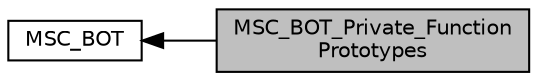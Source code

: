 digraph "MSC_BOT_Private_FunctionPrototypes"
{
  edge [fontname="Helvetica",fontsize="10",labelfontname="Helvetica",labelfontsize="10"];
  node [fontname="Helvetica",fontsize="10",shape=record];
  rankdir=LR;
  Node1 [label="MSC_BOT",height=0.2,width=0.4,color="black", fillcolor="white", style="filled",URL="$group___m_s_c___b_o_t.html",tooltip="This file is the Header file for usbd_msc_bot.c. "];
  Node0 [label="MSC_BOT_Private_Function\lPrototypes",height=0.2,width=0.4,color="black", fillcolor="grey75", style="filled", fontcolor="black"];
  Node1->Node0 [shape=plaintext, dir="back", style="solid"];
}
